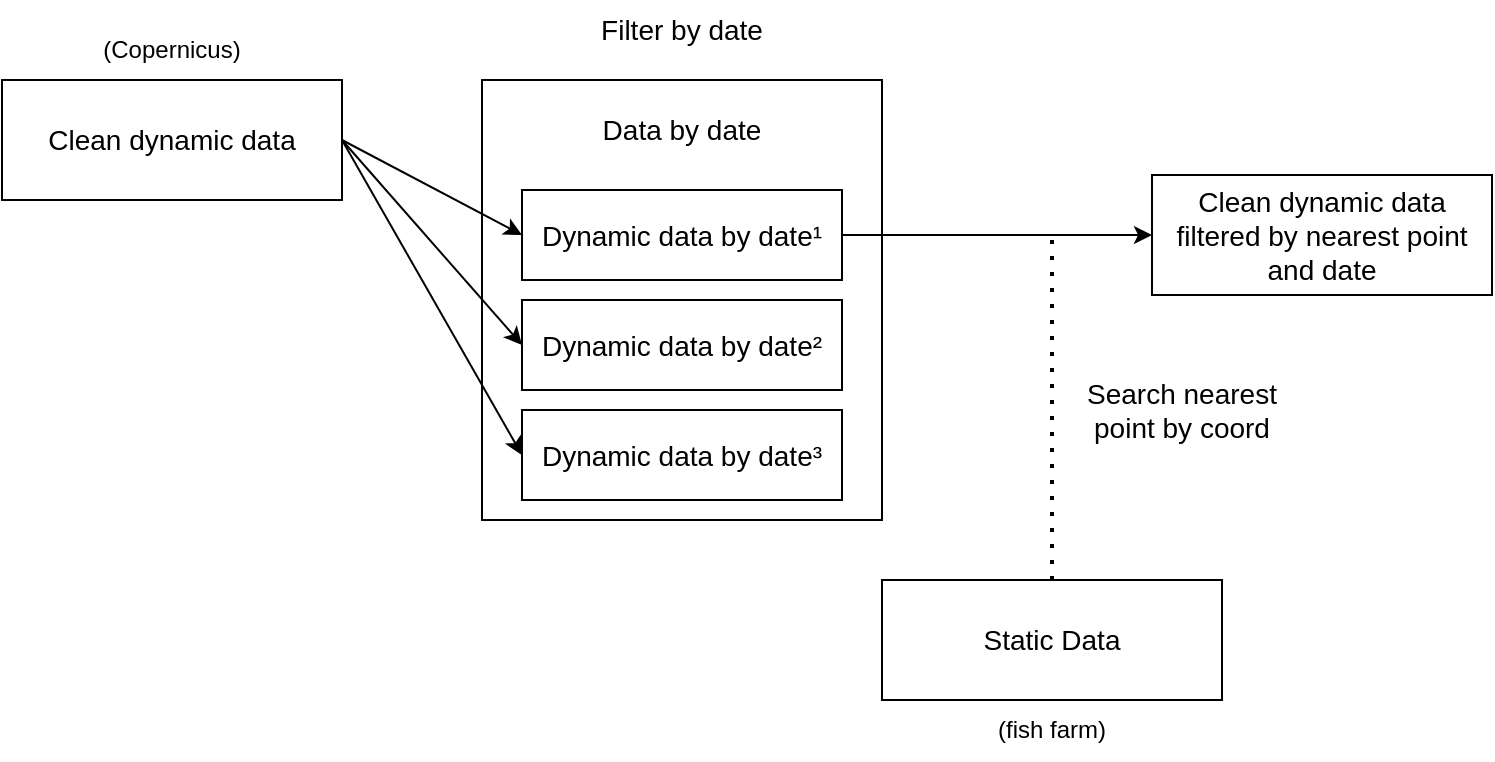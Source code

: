<mxfile version="24.6.4" type="device">
  <diagram name="Page-1" id="EpCJU1YveZ3RhXaQQMEF">
    <mxGraphModel dx="989" dy="530" grid="1" gridSize="10" guides="1" tooltips="1" connect="1" arrows="1" fold="1" page="1" pageScale="1" pageWidth="850" pageHeight="1100" math="0" shadow="0">
      <root>
        <mxCell id="0" />
        <mxCell id="1" parent="0" />
        <mxCell id="hRB_K1j5NB3Ysuigo1ez-12" value="" style="rounded=0;whiteSpace=wrap;html=1;" vertex="1" parent="1">
          <mxGeometry x="300" y="70" width="200" height="220" as="geometry" />
        </mxCell>
        <mxCell id="hRB_K1j5NB3Ysuigo1ez-2" value="&lt;div&gt;&lt;font style=&quot;font-size: 14px;&quot;&gt;Clean dynamic data&lt;/font&gt;&lt;/div&gt;" style="rounded=0;whiteSpace=wrap;html=1;" vertex="1" parent="1">
          <mxGeometry x="60" y="70" width="170" height="60" as="geometry" />
        </mxCell>
        <mxCell id="hRB_K1j5NB3Ysuigo1ez-3" value="&lt;font style=&quot;font-size: 14px;&quot;&gt;Static Data&lt;/font&gt;" style="rounded=0;whiteSpace=wrap;html=1;" vertex="1" parent="1">
          <mxGeometry x="500" y="320" width="170" height="60" as="geometry" />
        </mxCell>
        <mxCell id="hRB_K1j5NB3Ysuigo1ez-4" value="&lt;div&gt;&lt;font style=&quot;font-size: 14px;&quot;&gt;Clean dynamic data filtered by nearest point&lt;/font&gt;&lt;/div&gt;&lt;div&gt;&lt;font style=&quot;font-size: 14px;&quot;&gt;and date&lt;br&gt;&lt;/font&gt;&lt;/div&gt;" style="rounded=0;whiteSpace=wrap;html=1;" vertex="1" parent="1">
          <mxGeometry x="635" y="117.5" width="170" height="60" as="geometry" />
        </mxCell>
        <mxCell id="hRB_K1j5NB3Ysuigo1ez-7" value="&lt;font style=&quot;font-size: 14px;&quot;&gt;Search nearest point by coord&lt;/font&gt;" style="text;html=1;align=center;verticalAlign=middle;whiteSpace=wrap;rounded=0;strokeColor=none;" vertex="1" parent="1">
          <mxGeometry x="590" y="220" width="120" height="30" as="geometry" />
        </mxCell>
        <mxCell id="hRB_K1j5NB3Ysuigo1ez-9" value="&lt;font style=&quot;font-size: 14px;&quot;&gt;Dynamic data by date¹&lt;/font&gt;" style="rounded=0;whiteSpace=wrap;html=1;" vertex="1" parent="1">
          <mxGeometry x="320" y="125" width="160" height="45" as="geometry" />
        </mxCell>
        <mxCell id="hRB_K1j5NB3Ysuigo1ez-10" value="&lt;font style=&quot;font-size: 14px;&quot;&gt;Dynamic data by date²&lt;/font&gt;" style="rounded=0;whiteSpace=wrap;html=1;" vertex="1" parent="1">
          <mxGeometry x="320" y="180" width="160" height="45" as="geometry" />
        </mxCell>
        <mxCell id="hRB_K1j5NB3Ysuigo1ez-11" value="&lt;font style=&quot;font-size: 14px;&quot;&gt;Dynamic data by date³&lt;/font&gt;" style="rounded=0;whiteSpace=wrap;html=1;" vertex="1" parent="1">
          <mxGeometry x="320" y="235" width="160" height="45" as="geometry" />
        </mxCell>
        <mxCell id="hRB_K1j5NB3Ysuigo1ez-13" value="&lt;font style=&quot;font-size: 14px;&quot;&gt;Data by date&lt;/font&gt;" style="text;html=1;align=center;verticalAlign=middle;whiteSpace=wrap;rounded=0;strokeColor=none;" vertex="1" parent="1">
          <mxGeometry x="340" y="80" width="120" height="30" as="geometry" />
        </mxCell>
        <mxCell id="hRB_K1j5NB3Ysuigo1ez-17" value="&lt;font style=&quot;font-size: 14px;&quot;&gt;Filter by date&lt;/font&gt;" style="text;html=1;align=center;verticalAlign=middle;whiteSpace=wrap;rounded=0;strokeColor=none;" vertex="1" parent="1">
          <mxGeometry x="340" y="30" width="120" height="30" as="geometry" />
        </mxCell>
        <mxCell id="hRB_K1j5NB3Ysuigo1ez-18" value="(Copernicus)" style="text;html=1;align=center;verticalAlign=middle;whiteSpace=wrap;rounded=0;strokeColor=none;" vertex="1" parent="1">
          <mxGeometry x="85" y="40" width="120" height="30" as="geometry" />
        </mxCell>
        <mxCell id="hRB_K1j5NB3Ysuigo1ez-19" value="&lt;div&gt;(fish farm)&lt;/div&gt;" style="text;html=1;align=center;verticalAlign=middle;whiteSpace=wrap;rounded=0;strokeColor=none;" vertex="1" parent="1">
          <mxGeometry x="525" y="380" width="120" height="30" as="geometry" />
        </mxCell>
        <mxCell id="hRB_K1j5NB3Ysuigo1ez-21" value="" style="endArrow=classic;html=1;rounded=0;exitX=1;exitY=0.5;exitDx=0;exitDy=0;entryX=0;entryY=0.5;entryDx=0;entryDy=0;" edge="1" parent="1" source="hRB_K1j5NB3Ysuigo1ez-2" target="hRB_K1j5NB3Ysuigo1ez-9">
          <mxGeometry width="50" height="50" relative="1" as="geometry">
            <mxPoint x="400" y="250" as="sourcePoint" />
            <mxPoint x="450" y="200" as="targetPoint" />
          </mxGeometry>
        </mxCell>
        <mxCell id="hRB_K1j5NB3Ysuigo1ez-22" value="" style="endArrow=classic;html=1;rounded=0;exitX=1;exitY=0.5;exitDx=0;exitDy=0;entryX=0;entryY=0.5;entryDx=0;entryDy=0;" edge="1" parent="1" source="hRB_K1j5NB3Ysuigo1ez-2" target="hRB_K1j5NB3Ysuigo1ez-10">
          <mxGeometry width="50" height="50" relative="1" as="geometry">
            <mxPoint x="400" y="250" as="sourcePoint" />
            <mxPoint x="450" y="200" as="targetPoint" />
          </mxGeometry>
        </mxCell>
        <mxCell id="hRB_K1j5NB3Ysuigo1ez-23" value="" style="endArrow=classic;html=1;rounded=0;exitX=1;exitY=0.5;exitDx=0;exitDy=0;entryX=0;entryY=0.5;entryDx=0;entryDy=0;" edge="1" parent="1" source="hRB_K1j5NB3Ysuigo1ez-2" target="hRB_K1j5NB3Ysuigo1ez-11">
          <mxGeometry width="50" height="50" relative="1" as="geometry">
            <mxPoint x="400" y="250" as="sourcePoint" />
            <mxPoint x="450" y="200" as="targetPoint" />
          </mxGeometry>
        </mxCell>
        <mxCell id="hRB_K1j5NB3Ysuigo1ez-30" value="" style="endArrow=classic;html=1;rounded=0;entryX=0;entryY=0.5;entryDx=0;entryDy=0;exitX=1;exitY=0.5;exitDx=0;exitDy=0;" edge="1" parent="1" source="hRB_K1j5NB3Ysuigo1ez-9" target="hRB_K1j5NB3Ysuigo1ez-4">
          <mxGeometry width="50" height="50" relative="1" as="geometry">
            <mxPoint x="400" y="250" as="sourcePoint" />
            <mxPoint x="450" y="200" as="targetPoint" />
          </mxGeometry>
        </mxCell>
        <mxCell id="hRB_K1j5NB3Ysuigo1ez-31" value="" style="endArrow=none;dashed=1;html=1;dashPattern=1 3;strokeWidth=2;rounded=0;exitX=0.5;exitY=0;exitDx=0;exitDy=0;" edge="1" parent="1" source="hRB_K1j5NB3Ysuigo1ez-3">
          <mxGeometry width="50" height="50" relative="1" as="geometry">
            <mxPoint x="400" y="250" as="sourcePoint" />
            <mxPoint x="585" y="150" as="targetPoint" />
          </mxGeometry>
        </mxCell>
      </root>
    </mxGraphModel>
  </diagram>
</mxfile>
